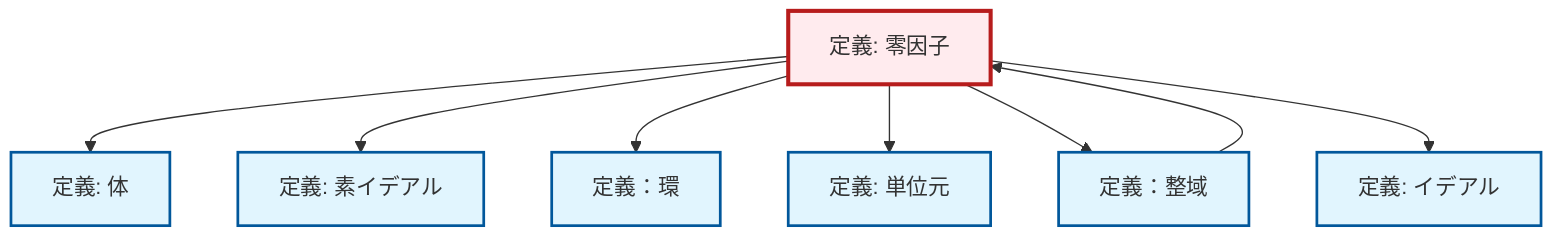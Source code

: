 graph TD
    classDef definition fill:#e1f5fe,stroke:#01579b,stroke-width:2px
    classDef theorem fill:#f3e5f5,stroke:#4a148c,stroke-width:2px
    classDef axiom fill:#fff3e0,stroke:#e65100,stroke-width:2px
    classDef example fill:#e8f5e9,stroke:#1b5e20,stroke-width:2px
    classDef current fill:#ffebee,stroke:#b71c1c,stroke-width:3px
    def-field["定義: 体"]:::definition
    def-identity-element["定義: 単位元"]:::definition
    def-zero-divisor["定義: 零因子"]:::definition
    def-prime-ideal["定義: 素イデアル"]:::definition
    def-integral-domain["定義：整域"]:::definition
    def-ring["定義：環"]:::definition
    def-ideal["定義: イデアル"]:::definition
    def-zero-divisor --> def-field
    def-zero-divisor --> def-prime-ideal
    def-integral-domain --> def-zero-divisor
    def-zero-divisor --> def-ring
    def-zero-divisor --> def-identity-element
    def-zero-divisor --> def-integral-domain
    def-zero-divisor --> def-ideal
    class def-zero-divisor current